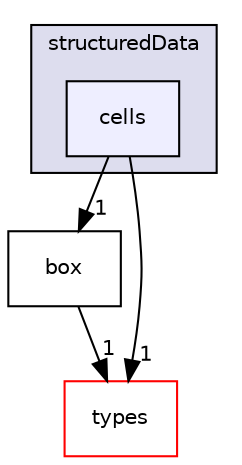 digraph "src/phasicFlow/structuredData/cells" {
  compound=true
  node [ fontsize="10", fontname="Helvetica"];
  edge [ labelfontsize="10", labelfontname="Helvetica"];
  subgraph clusterdir_0b265ec0eb5bc5fbad75b6fd7b5b024b {
    graph [ bgcolor="#ddddee", pencolor="black", label="structuredData" fontname="Helvetica", fontsize="10", URL="dir_0b265ec0eb5bc5fbad75b6fd7b5b024b.html"]
  dir_76686c726fe632879550d571289b76b3 [shape=box, label="cells", style="filled", fillcolor="#eeeeff", pencolor="black", URL="dir_76686c726fe632879550d571289b76b3.html"];
  }
  dir_e8a9bd8d4c80a50a4f7c200c882d5c23 [shape=box label="box" URL="dir_e8a9bd8d4c80a50a4f7c200c882d5c23.html"];
  dir_e8baec020e471dff3bc06b812491e6c5 [shape=box label="types" fillcolor="white" style="filled" color="red" URL="dir_e8baec020e471dff3bc06b812491e6c5.html"];
  dir_e8a9bd8d4c80a50a4f7c200c882d5c23->dir_e8baec020e471dff3bc06b812491e6c5 [headlabel="1", labeldistance=1.5 headhref="dir_000146_000175.html"];
  dir_76686c726fe632879550d571289b76b3->dir_e8a9bd8d4c80a50a4f7c200c882d5c23 [headlabel="1", labeldistance=1.5 headhref="dir_000033_000146.html"];
  dir_76686c726fe632879550d571289b76b3->dir_e8baec020e471dff3bc06b812491e6c5 [headlabel="1", labeldistance=1.5 headhref="dir_000033_000175.html"];
}
